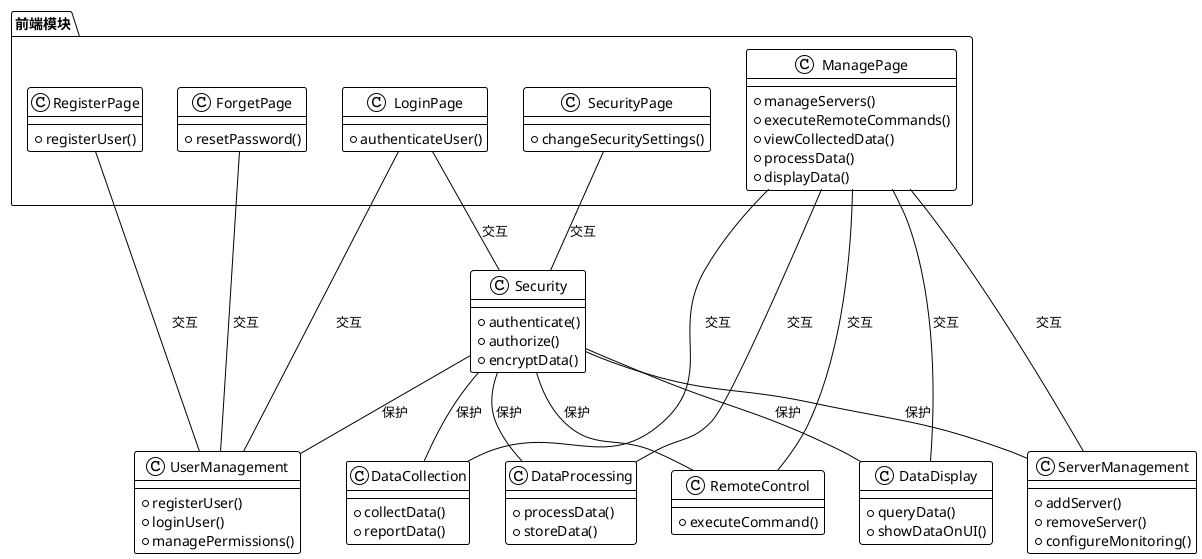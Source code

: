 @startuml
!theme plain
' 定义包
package "前端模块" {
  class LoginPage {
    +authenticateUser()
  }
  class RegisterPage {
    +registerUser()
  }
  class ForgetPage {
    +resetPassword()
  }
  class ManagePage {
    +manageServers()
    +executeRemoteCommands()
    +viewCollectedData()
    +processData()
    +displayData()
  }
  class SecurityPage {
    +changeSecuritySettings()
  }
}

' 用户管理模块
class UserManagement {
  +registerUser()
  +loginUser()
  +managePermissions()
}

' 服务器管理模块
class ServerManagement {
  +addServer()
  +removeServer()
  +configureMonitoring()
}

' 数据收集模块
class DataCollection {
  +collectData()
  +reportData()
}

' 数据处理模块
class DataProcessing {
  +processData()
  +storeData()
}

' 数据展示模块
class DataDisplay {
  +queryData()
  +showDataOnUI()
}

' 远程控制模块
class RemoteControl {
  +executeCommand()
}

' 安全模块
class Security {
  +authenticate()
  +authorize()
  +encryptData()
}

' 关系
LoginPage -- UserManagement : 交互
LoginPage -- Security : 交互

RegisterPage -- UserManagement : 交互

ForgetPage -- UserManagement : 交互

ManagePage -- ServerManagement : 交互
ManagePage -- RemoteControl : 交互
ManagePage -- DataCollection : 交互
ManagePage -- DataProcessing : 交互
ManagePage -- DataDisplay : 交互

SecurityPage -- Security : 交互

' 安全模块保护其他所有模块
Security -- UserManagement : 保护
Security -- ServerManagement : 保护
Security -- DataCollection : 保护
Security -- DataProcessing : 保护
Security -- DataDisplay : 保护
Security -- RemoteControl : 保护

@enduml
